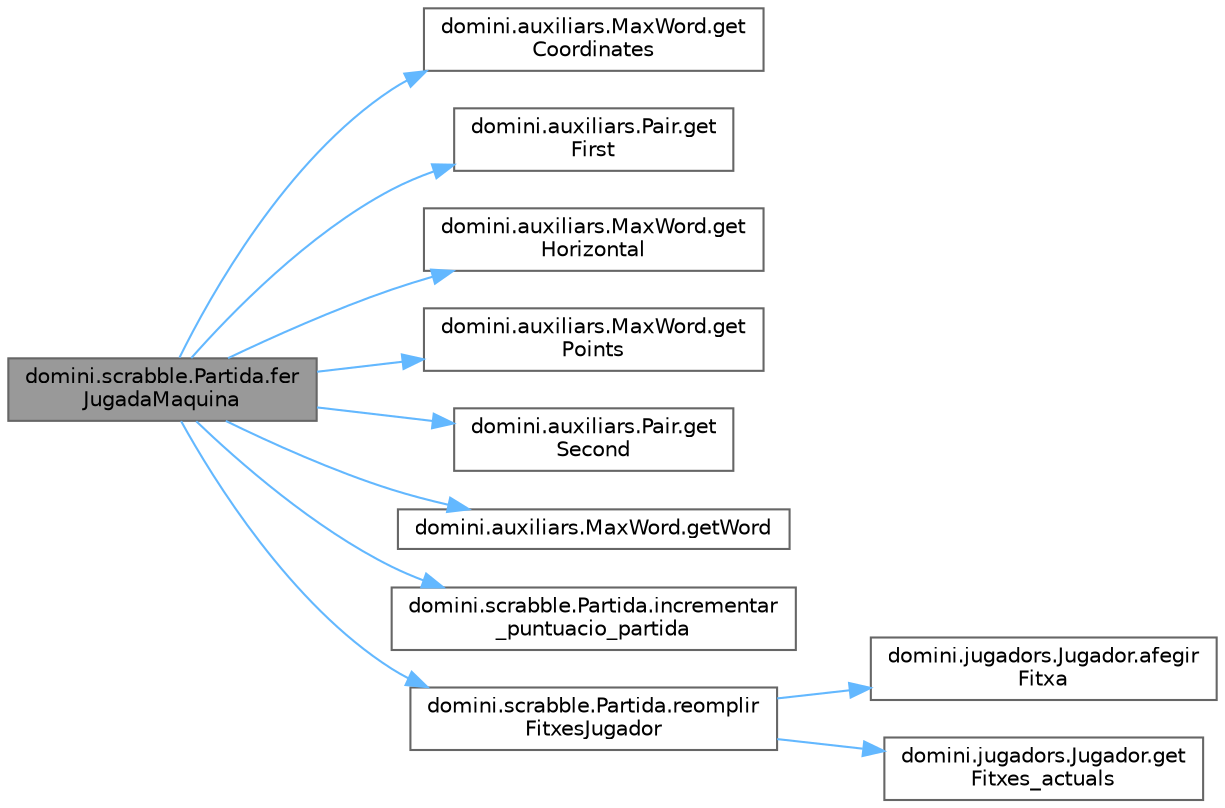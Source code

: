 digraph "domini.scrabble.Partida.ferJugadaMaquina"
{
 // INTERACTIVE_SVG=YES
 // LATEX_PDF_SIZE
  bgcolor="transparent";
  edge [fontname=Helvetica,fontsize=10,labelfontname=Helvetica,labelfontsize=10];
  node [fontname=Helvetica,fontsize=10,shape=box,height=0.2,width=0.4];
  rankdir="LR";
  Node1 [id="Node000001",label="domini.scrabble.Partida.fer\lJugadaMaquina",height=0.2,width=0.4,color="gray40", fillcolor="grey60", style="filled", fontcolor="black",tooltip="Permet que la màquina faci una jugada."];
  Node1 -> Node2 [id="edge1_Node000001_Node000002",color="steelblue1",style="solid",tooltip=" "];
  Node2 [id="Node000002",label="domini.auxiliars.MaxWord.get\lCoordinates",height=0.2,width=0.4,color="grey40", fillcolor="white", style="filled",URL="$classdomini_1_1auxiliars_1_1_max_word.html#a2a660cde78271d94556bf18205b4c14b",tooltip="Obté les coordenades inicials de la paraula."];
  Node1 -> Node3 [id="edge2_Node000001_Node000003",color="steelblue1",style="solid",tooltip=" "];
  Node3 [id="Node000003",label="domini.auxiliars.Pair.get\lFirst",height=0.2,width=0.4,color="grey40", fillcolor="white", style="filled",URL="$classdomini_1_1auxiliars_1_1_pair.html#af9fc7c6b0fb531c4b59cdb1048897164",tooltip="Obté el primer element de la parella."];
  Node1 -> Node4 [id="edge3_Node000001_Node000004",color="steelblue1",style="solid",tooltip=" "];
  Node4 [id="Node000004",label="domini.auxiliars.MaxWord.get\lHorizontal",height=0.2,width=0.4,color="grey40", fillcolor="white", style="filled",URL="$classdomini_1_1auxiliars_1_1_max_word.html#a1c8e48b92c421fe9103fe9264da0a445",tooltip="Indica si la paraula es col·loca horitzontalment."];
  Node1 -> Node5 [id="edge4_Node000001_Node000005",color="steelblue1",style="solid",tooltip=" "];
  Node5 [id="Node000005",label="domini.auxiliars.MaxWord.get\lPoints",height=0.2,width=0.4,color="grey40", fillcolor="white", style="filled",URL="$classdomini_1_1auxiliars_1_1_max_word.html#a095b18721ed654f8c136b6fd2b9a4f6d",tooltip="Obté la puntuació de la paraula."];
  Node1 -> Node6 [id="edge5_Node000001_Node000006",color="steelblue1",style="solid",tooltip=" "];
  Node6 [id="Node000006",label="domini.auxiliars.Pair.get\lSecond",height=0.2,width=0.4,color="grey40", fillcolor="white", style="filled",URL="$classdomini_1_1auxiliars_1_1_pair.html#af70cd15a3a6fe17c25fbae3a08955565",tooltip="Obté el segon element de la parella."];
  Node1 -> Node7 [id="edge6_Node000001_Node000007",color="steelblue1",style="solid",tooltip=" "];
  Node7 [id="Node000007",label="domini.auxiliars.MaxWord.getWord",height=0.2,width=0.4,color="grey40", fillcolor="white", style="filled",URL="$classdomini_1_1auxiliars_1_1_max_word.html#a07441570f5c2eb514c56c2c6c75b7ac1",tooltip="Obté la llista de fitxes que formen la paraula."];
  Node1 -> Node8 [id="edge7_Node000001_Node000008",color="steelblue1",style="solid",tooltip=" "];
  Node8 [id="Node000008",label="domini.scrabble.Partida.incrementar\l_puntuacio_partida",height=0.2,width=0.4,color="grey40", fillcolor="white", style="filled",URL="$classdomini_1_1scrabble_1_1_partida.html#a21e4ecd48709ee5226d73689062017ee",tooltip="Incrementa la puntuació de la partida per al jugador actual."];
  Node1 -> Node9 [id="edge8_Node000001_Node000009",color="steelblue1",style="solid",tooltip=" "];
  Node9 [id="Node000009",label="domini.scrabble.Partida.reomplir\lFitxesJugador",height=0.2,width=0.4,color="grey40", fillcolor="white", style="filled",URL="$classdomini_1_1scrabble_1_1_partida.html#abaa5693ea1ae1d5b396c3c510f66969b",tooltip="Reomple les fitxes d'un jugador fins al màxim permès."];
  Node9 -> Node10 [id="edge9_Node000009_Node000010",color="steelblue1",style="solid",tooltip=" "];
  Node10 [id="Node000010",label="domini.jugadors.Jugador.afegir\lFitxa",height=0.2,width=0.4,color="grey40", fillcolor="white", style="filled",URL="$classdomini_1_1jugadors_1_1_jugador.html#a28fa4b7dcf1f5eabdc608591e61509ae",tooltip="El jugador afegeix una fitxa a la seva llista de fitxes."];
  Node9 -> Node11 [id="edge10_Node000009_Node000011",color="steelblue1",style="solid",tooltip=" "];
  Node11 [id="Node000011",label="domini.jugadors.Jugador.get\lFitxes_actuals",height=0.2,width=0.4,color="grey40", fillcolor="white", style="filled",URL="$classdomini_1_1jugadors_1_1_jugador.html#acf9520ec234c3f2cc52e1b79b85a008e",tooltip="Retorna la llista amb les fitxes actuals del jugador."];
}
